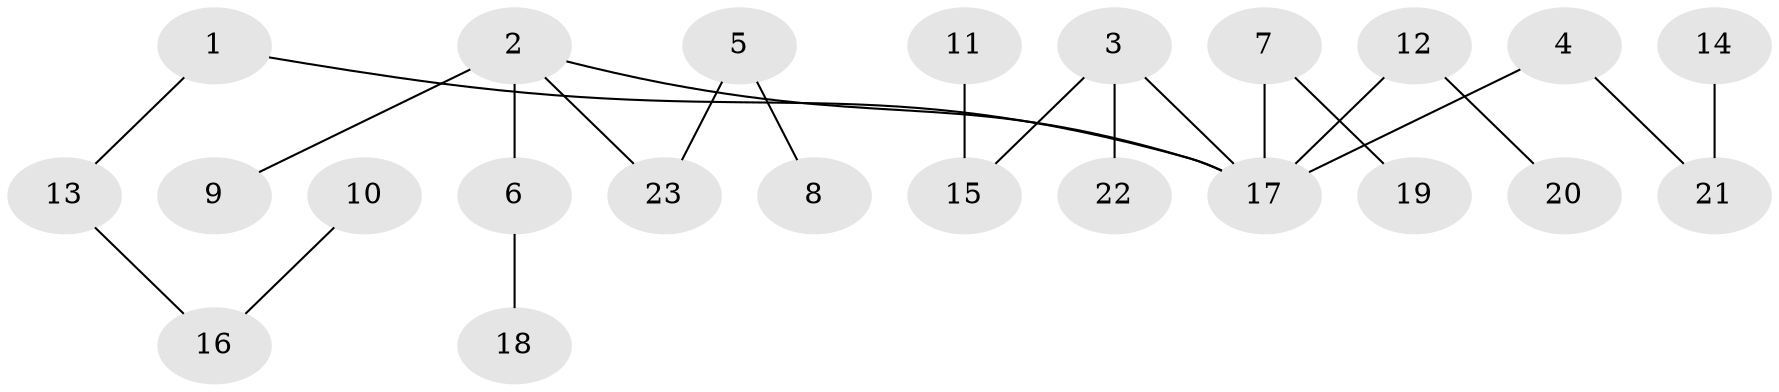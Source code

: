 // original degree distribution, {2: 0.24561403508771928, 8: 0.017543859649122806, 4: 0.07017543859649122, 3: 0.19298245614035087, 1: 0.47368421052631576}
// Generated by graph-tools (version 1.1) at 2025/37/03/04/25 23:37:20]
// undirected, 23 vertices, 22 edges
graph export_dot {
  node [color=gray90,style=filled];
  1;
  2;
  3;
  4;
  5;
  6;
  7;
  8;
  9;
  10;
  11;
  12;
  13;
  14;
  15;
  16;
  17;
  18;
  19;
  20;
  21;
  22;
  23;
  1 -- 13 [weight=1.0];
  1 -- 17 [weight=1.0];
  2 -- 6 [weight=1.0];
  2 -- 9 [weight=1.0];
  2 -- 17 [weight=1.0];
  2 -- 23 [weight=1.0];
  3 -- 15 [weight=1.0];
  3 -- 17 [weight=1.0];
  3 -- 22 [weight=1.0];
  4 -- 17 [weight=1.0];
  4 -- 21 [weight=1.0];
  5 -- 8 [weight=1.0];
  5 -- 23 [weight=1.0];
  6 -- 18 [weight=1.0];
  7 -- 17 [weight=1.0];
  7 -- 19 [weight=1.0];
  10 -- 16 [weight=1.0];
  11 -- 15 [weight=1.0];
  12 -- 17 [weight=1.0];
  12 -- 20 [weight=1.0];
  13 -- 16 [weight=1.0];
  14 -- 21 [weight=1.0];
}
